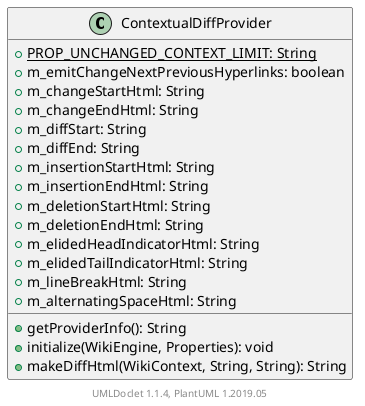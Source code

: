 @startuml

    class ContextualDiffProvider [[ContextualDiffProvider.html]] {
        {static} +PROP_UNCHANGED_CONTEXT_LIMIT: String
        +m_emitChangeNextPreviousHyperlinks: boolean
        +m_changeStartHtml: String
        +m_changeEndHtml: String
        +m_diffStart: String
        +m_diffEnd: String
        +m_insertionStartHtml: String
        +m_insertionEndHtml: String
        +m_deletionStartHtml: String
        +m_deletionEndHtml: String
        +m_elidedHeadIndicatorHtml: String
        +m_elidedTailIndicatorHtml: String
        +m_lineBreakHtml: String
        +m_alternatingSpaceHtml: String
        +getProviderInfo(): String
        +initialize(WikiEngine, Properties): void
        +makeDiffHtml(WikiContext, String, String): String
    }


    center footer UMLDoclet 1.1.4, PlantUML 1.2019.05
@enduml
